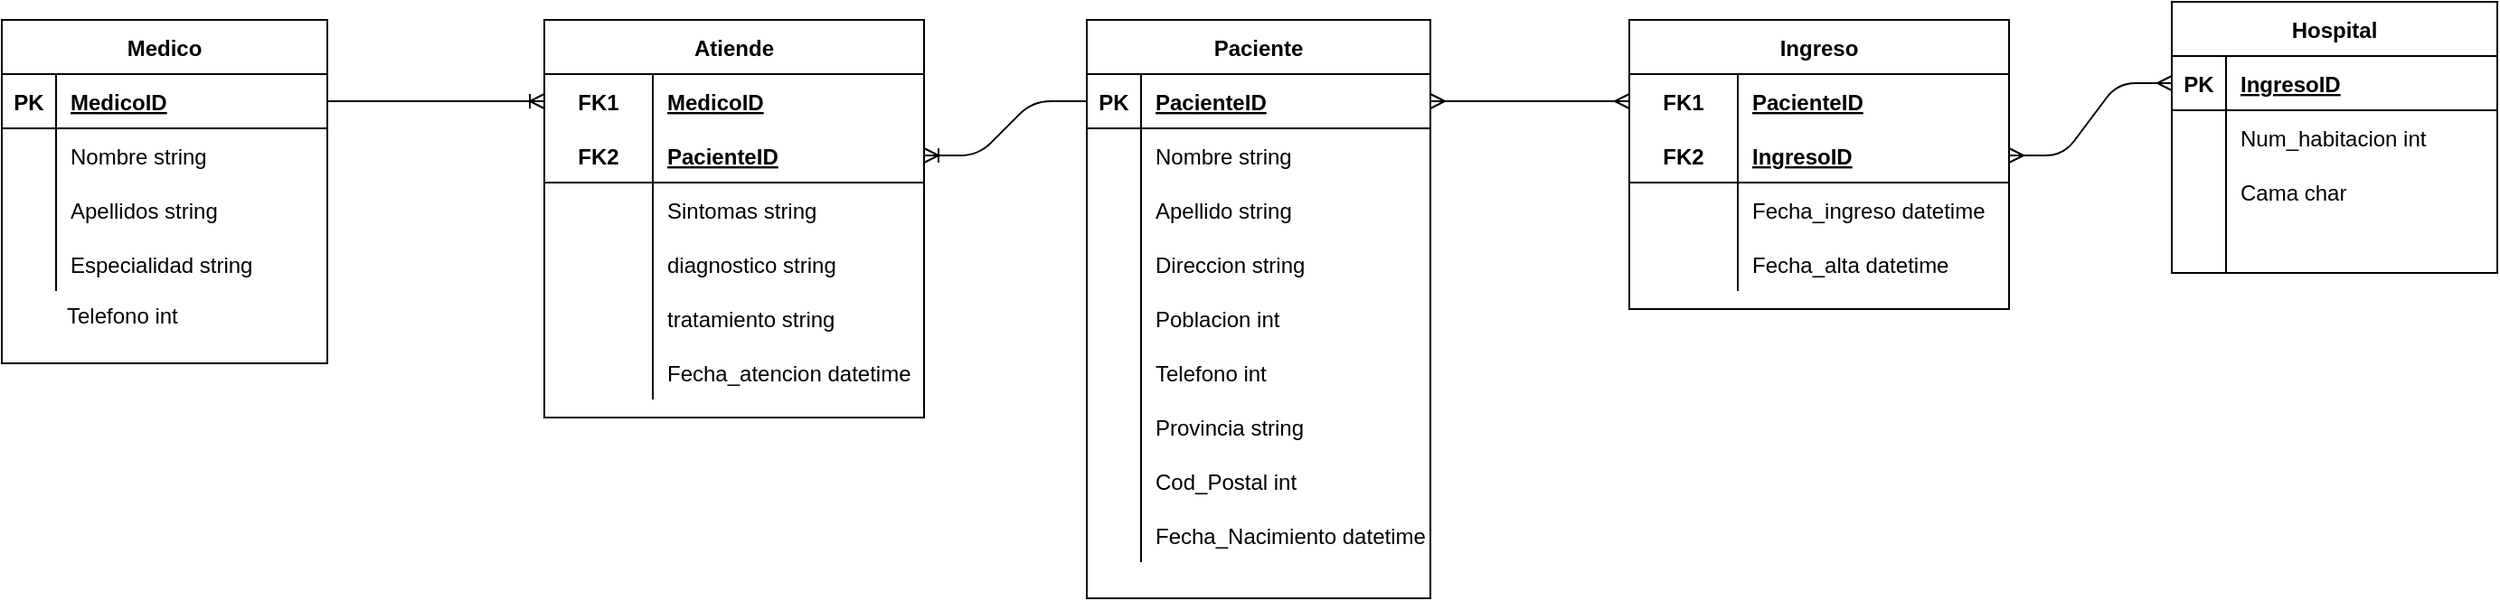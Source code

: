 <mxfile version="14.4.4" type="github">
  <diagram id="jFf_gYZFzbwqGuOWWmYd" name="Página-1">
    <mxGraphModel dx="1888" dy="587" grid="1" gridSize="10" guides="1" tooltips="1" connect="1" arrows="1" fold="1" page="1" pageScale="1" pageWidth="850" pageHeight="1100" math="0" shadow="0">
      <root>
        <mxCell id="0" />
        <mxCell id="1" parent="0" />
        <mxCell id="Afptl5BYER-yuFFdhnWf-1" value="Medico" style="shape=table;startSize=30;container=1;collapsible=1;childLayout=tableLayout;fixedRows=1;rowLines=0;fontStyle=1;align=center;resizeLast=1;" parent="1" vertex="1">
          <mxGeometry x="-50" y="100" width="180" height="190" as="geometry" />
        </mxCell>
        <mxCell id="Afptl5BYER-yuFFdhnWf-2" value="" style="shape=partialRectangle;collapsible=0;dropTarget=0;pointerEvents=0;fillColor=none;top=0;left=0;bottom=1;right=0;points=[[0,0.5],[1,0.5]];portConstraint=eastwest;" parent="Afptl5BYER-yuFFdhnWf-1" vertex="1">
          <mxGeometry y="30" width="180" height="30" as="geometry" />
        </mxCell>
        <mxCell id="Afptl5BYER-yuFFdhnWf-3" value="PK" style="shape=partialRectangle;connectable=0;fillColor=none;top=0;left=0;bottom=0;right=0;fontStyle=1;overflow=hidden;" parent="Afptl5BYER-yuFFdhnWf-2" vertex="1">
          <mxGeometry width="30" height="30" as="geometry" />
        </mxCell>
        <mxCell id="Afptl5BYER-yuFFdhnWf-4" value="MedicoID" style="shape=partialRectangle;connectable=0;fillColor=none;top=0;left=0;bottom=0;right=0;align=left;spacingLeft=6;fontStyle=5;overflow=hidden;" parent="Afptl5BYER-yuFFdhnWf-2" vertex="1">
          <mxGeometry x="30" width="150" height="30" as="geometry" />
        </mxCell>
        <mxCell id="Afptl5BYER-yuFFdhnWf-5" value="" style="shape=partialRectangle;collapsible=0;dropTarget=0;pointerEvents=0;fillColor=none;top=0;left=0;bottom=0;right=0;points=[[0,0.5],[1,0.5]];portConstraint=eastwest;" parent="Afptl5BYER-yuFFdhnWf-1" vertex="1">
          <mxGeometry y="60" width="180" height="30" as="geometry" />
        </mxCell>
        <mxCell id="Afptl5BYER-yuFFdhnWf-6" value="" style="shape=partialRectangle;connectable=0;fillColor=none;top=0;left=0;bottom=0;right=0;editable=1;overflow=hidden;" parent="Afptl5BYER-yuFFdhnWf-5" vertex="1">
          <mxGeometry width="30" height="30" as="geometry" />
        </mxCell>
        <mxCell id="Afptl5BYER-yuFFdhnWf-7" value="Nombre string" style="shape=partialRectangle;connectable=0;fillColor=none;top=0;left=0;bottom=0;right=0;align=left;spacingLeft=6;overflow=hidden;" parent="Afptl5BYER-yuFFdhnWf-5" vertex="1">
          <mxGeometry x="30" width="150" height="30" as="geometry" />
        </mxCell>
        <mxCell id="Afptl5BYER-yuFFdhnWf-8" value="" style="shape=partialRectangle;collapsible=0;dropTarget=0;pointerEvents=0;fillColor=none;top=0;left=0;bottom=0;right=0;points=[[0,0.5],[1,0.5]];portConstraint=eastwest;" parent="Afptl5BYER-yuFFdhnWf-1" vertex="1">
          <mxGeometry y="90" width="180" height="30" as="geometry" />
        </mxCell>
        <mxCell id="Afptl5BYER-yuFFdhnWf-9" value="" style="shape=partialRectangle;connectable=0;fillColor=none;top=0;left=0;bottom=0;right=0;editable=1;overflow=hidden;" parent="Afptl5BYER-yuFFdhnWf-8" vertex="1">
          <mxGeometry width="30" height="30" as="geometry" />
        </mxCell>
        <mxCell id="Afptl5BYER-yuFFdhnWf-10" value="Apellidos string" style="shape=partialRectangle;connectable=0;fillColor=none;top=0;left=0;bottom=0;right=0;align=left;spacingLeft=6;overflow=hidden;" parent="Afptl5BYER-yuFFdhnWf-8" vertex="1">
          <mxGeometry x="30" width="150" height="30" as="geometry" />
        </mxCell>
        <mxCell id="Afptl5BYER-yuFFdhnWf-11" value="" style="shape=partialRectangle;collapsible=0;dropTarget=0;pointerEvents=0;fillColor=none;top=0;left=0;bottom=0;right=0;points=[[0,0.5],[1,0.5]];portConstraint=eastwest;" parent="Afptl5BYER-yuFFdhnWf-1" vertex="1">
          <mxGeometry y="120" width="180" height="30" as="geometry" />
        </mxCell>
        <mxCell id="Afptl5BYER-yuFFdhnWf-12" value="" style="shape=partialRectangle;connectable=0;fillColor=none;top=0;left=0;bottom=0;right=0;editable=1;overflow=hidden;" parent="Afptl5BYER-yuFFdhnWf-11" vertex="1">
          <mxGeometry width="30" height="30" as="geometry" />
        </mxCell>
        <mxCell id="Afptl5BYER-yuFFdhnWf-13" value="Especialidad string" style="shape=partialRectangle;connectable=0;fillColor=none;top=0;left=0;bottom=0;right=0;align=left;spacingLeft=6;overflow=hidden;" parent="Afptl5BYER-yuFFdhnWf-11" vertex="1">
          <mxGeometry x="30" width="150" height="30" as="geometry" />
        </mxCell>
        <mxCell id="Afptl5BYER-yuFFdhnWf-14" value="Telefono int" style="text;strokeColor=none;fillColor=none;spacingLeft=4;spacingRight=4;overflow=hidden;rotatable=0;points=[[0,0.5],[1,0.5]];portConstraint=eastwest;fontSize=12;" parent="1" vertex="1">
          <mxGeometry x="-20" y="250" width="100" height="30" as="geometry" />
        </mxCell>
        <mxCell id="Afptl5BYER-yuFFdhnWf-15" value="Atiende" style="shape=table;startSize=30;container=1;collapsible=1;childLayout=tableLayout;fixedRows=1;rowLines=0;fontStyle=1;align=center;resizeLast=1;" parent="1" vertex="1">
          <mxGeometry x="250" y="100" width="210" height="220" as="geometry" />
        </mxCell>
        <mxCell id="Afptl5BYER-yuFFdhnWf-16" value="" style="shape=partialRectangle;collapsible=0;dropTarget=0;pointerEvents=0;fillColor=none;top=0;left=0;bottom=0;right=0;points=[[0,0.5],[1,0.5]];portConstraint=eastwest;" parent="Afptl5BYER-yuFFdhnWf-15" vertex="1">
          <mxGeometry y="30" width="210" height="30" as="geometry" />
        </mxCell>
        <mxCell id="Afptl5BYER-yuFFdhnWf-17" value="FK1" style="shape=partialRectangle;connectable=0;fillColor=none;top=0;left=0;bottom=0;right=0;fontStyle=1;overflow=hidden;" parent="Afptl5BYER-yuFFdhnWf-16" vertex="1">
          <mxGeometry width="60" height="30" as="geometry" />
        </mxCell>
        <mxCell id="Afptl5BYER-yuFFdhnWf-18" value="MedicoID" style="shape=partialRectangle;connectable=0;fillColor=none;top=0;left=0;bottom=0;right=0;align=left;spacingLeft=6;fontStyle=5;overflow=hidden;" parent="Afptl5BYER-yuFFdhnWf-16" vertex="1">
          <mxGeometry x="60" width="150" height="30" as="geometry" />
        </mxCell>
        <mxCell id="Afptl5BYER-yuFFdhnWf-19" value="" style="shape=partialRectangle;collapsible=0;dropTarget=0;pointerEvents=0;fillColor=none;top=0;left=0;bottom=1;right=0;points=[[0,0.5],[1,0.5]];portConstraint=eastwest;" parent="Afptl5BYER-yuFFdhnWf-15" vertex="1">
          <mxGeometry y="60" width="210" height="30" as="geometry" />
        </mxCell>
        <mxCell id="Afptl5BYER-yuFFdhnWf-20" value="FK2" style="shape=partialRectangle;connectable=0;fillColor=none;top=0;left=0;bottom=0;right=0;fontStyle=1;overflow=hidden;" parent="Afptl5BYER-yuFFdhnWf-19" vertex="1">
          <mxGeometry width="60" height="30" as="geometry" />
        </mxCell>
        <mxCell id="Afptl5BYER-yuFFdhnWf-21" value="PacienteID" style="shape=partialRectangle;connectable=0;fillColor=none;top=0;left=0;bottom=0;right=0;align=left;spacingLeft=6;fontStyle=5;overflow=hidden;" parent="Afptl5BYER-yuFFdhnWf-19" vertex="1">
          <mxGeometry x="60" width="150" height="30" as="geometry" />
        </mxCell>
        <mxCell id="Afptl5BYER-yuFFdhnWf-22" value="" style="shape=partialRectangle;collapsible=0;dropTarget=0;pointerEvents=0;fillColor=none;top=0;left=0;bottom=0;right=0;points=[[0,0.5],[1,0.5]];portConstraint=eastwest;" parent="Afptl5BYER-yuFFdhnWf-15" vertex="1">
          <mxGeometry y="90" width="210" height="30" as="geometry" />
        </mxCell>
        <mxCell id="Afptl5BYER-yuFFdhnWf-23" value="" style="shape=partialRectangle;connectable=0;fillColor=none;top=0;left=0;bottom=0;right=0;editable=1;overflow=hidden;" parent="Afptl5BYER-yuFFdhnWf-22" vertex="1">
          <mxGeometry width="60" height="30" as="geometry" />
        </mxCell>
        <mxCell id="Afptl5BYER-yuFFdhnWf-24" value="Sintomas string" style="shape=partialRectangle;connectable=0;fillColor=none;top=0;left=0;bottom=0;right=0;align=left;spacingLeft=6;overflow=hidden;" parent="Afptl5BYER-yuFFdhnWf-22" vertex="1">
          <mxGeometry x="60" width="150" height="30" as="geometry" />
        </mxCell>
        <mxCell id="Afptl5BYER-yuFFdhnWf-25" value="" style="shape=partialRectangle;collapsible=0;dropTarget=0;pointerEvents=0;fillColor=none;top=0;left=0;bottom=0;right=0;points=[[0,0.5],[1,0.5]];portConstraint=eastwest;" parent="Afptl5BYER-yuFFdhnWf-15" vertex="1">
          <mxGeometry y="120" width="210" height="30" as="geometry" />
        </mxCell>
        <mxCell id="Afptl5BYER-yuFFdhnWf-26" value="" style="shape=partialRectangle;connectable=0;fillColor=none;top=0;left=0;bottom=0;right=0;editable=1;overflow=hidden;" parent="Afptl5BYER-yuFFdhnWf-25" vertex="1">
          <mxGeometry width="60" height="30" as="geometry" />
        </mxCell>
        <mxCell id="Afptl5BYER-yuFFdhnWf-27" value="diagnostico string" style="shape=partialRectangle;connectable=0;fillColor=none;top=0;left=0;bottom=0;right=0;align=left;spacingLeft=6;overflow=hidden;" parent="Afptl5BYER-yuFFdhnWf-25" vertex="1">
          <mxGeometry x="60" width="150" height="30" as="geometry" />
        </mxCell>
        <mxCell id="Afptl5BYER-yuFFdhnWf-30" value="" style="shape=partialRectangle;collapsible=0;dropTarget=0;pointerEvents=0;fillColor=none;top=0;left=0;bottom=0;right=0;points=[[0,0.5],[1,0.5]];portConstraint=eastwest;" parent="Afptl5BYER-yuFFdhnWf-15" vertex="1">
          <mxGeometry y="150" width="210" height="30" as="geometry" />
        </mxCell>
        <mxCell id="Afptl5BYER-yuFFdhnWf-31" value="" style="shape=partialRectangle;connectable=0;fillColor=none;top=0;left=0;bottom=0;right=0;editable=1;overflow=hidden;" parent="Afptl5BYER-yuFFdhnWf-30" vertex="1">
          <mxGeometry width="60" height="30" as="geometry" />
        </mxCell>
        <mxCell id="Afptl5BYER-yuFFdhnWf-32" value="tratamiento string" style="shape=partialRectangle;connectable=0;fillColor=none;top=0;left=0;bottom=0;right=0;align=left;spacingLeft=6;overflow=hidden;" parent="Afptl5BYER-yuFFdhnWf-30" vertex="1">
          <mxGeometry x="60" width="150" height="30" as="geometry" />
        </mxCell>
        <mxCell id="Afptl5BYER-yuFFdhnWf-34" value="" style="shape=partialRectangle;collapsible=0;dropTarget=0;pointerEvents=0;fillColor=none;top=0;left=0;bottom=0;right=0;points=[[0,0.5],[1,0.5]];portConstraint=eastwest;" parent="Afptl5BYER-yuFFdhnWf-15" vertex="1">
          <mxGeometry y="180" width="210" height="30" as="geometry" />
        </mxCell>
        <mxCell id="Afptl5BYER-yuFFdhnWf-35" value="" style="shape=partialRectangle;connectable=0;fillColor=none;top=0;left=0;bottom=0;right=0;editable=1;overflow=hidden;" parent="Afptl5BYER-yuFFdhnWf-34" vertex="1">
          <mxGeometry width="60" height="30" as="geometry" />
        </mxCell>
        <mxCell id="Afptl5BYER-yuFFdhnWf-36" value="Fecha_atencion datetime" style="shape=partialRectangle;connectable=0;fillColor=none;top=0;left=0;bottom=0;right=0;align=left;spacingLeft=6;overflow=hidden;" parent="Afptl5BYER-yuFFdhnWf-34" vertex="1">
          <mxGeometry x="60" width="150" height="30" as="geometry" />
        </mxCell>
        <mxCell id="Afptl5BYER-yuFFdhnWf-37" value="Paciente" style="shape=table;startSize=30;container=1;collapsible=1;childLayout=tableLayout;fixedRows=1;rowLines=0;fontStyle=1;align=center;resizeLast=1;" parent="1" vertex="1">
          <mxGeometry x="550" y="100" width="190" height="320" as="geometry" />
        </mxCell>
        <mxCell id="Afptl5BYER-yuFFdhnWf-38" value="" style="shape=partialRectangle;collapsible=0;dropTarget=0;pointerEvents=0;fillColor=none;top=0;left=0;bottom=1;right=0;points=[[0,0.5],[1,0.5]];portConstraint=eastwest;" parent="Afptl5BYER-yuFFdhnWf-37" vertex="1">
          <mxGeometry y="30" width="190" height="30" as="geometry" />
        </mxCell>
        <mxCell id="Afptl5BYER-yuFFdhnWf-39" value="PK" style="shape=partialRectangle;connectable=0;fillColor=none;top=0;left=0;bottom=0;right=0;fontStyle=1;overflow=hidden;" parent="Afptl5BYER-yuFFdhnWf-38" vertex="1">
          <mxGeometry width="30" height="30" as="geometry" />
        </mxCell>
        <mxCell id="Afptl5BYER-yuFFdhnWf-40" value="PacienteID" style="shape=partialRectangle;connectable=0;fillColor=none;top=0;left=0;bottom=0;right=0;align=left;spacingLeft=6;fontStyle=5;overflow=hidden;" parent="Afptl5BYER-yuFFdhnWf-38" vertex="1">
          <mxGeometry x="30" width="160" height="30" as="geometry" />
        </mxCell>
        <mxCell id="Afptl5BYER-yuFFdhnWf-41" value="" style="shape=partialRectangle;collapsible=0;dropTarget=0;pointerEvents=0;fillColor=none;top=0;left=0;bottom=0;right=0;points=[[0,0.5],[1,0.5]];portConstraint=eastwest;" parent="Afptl5BYER-yuFFdhnWf-37" vertex="1">
          <mxGeometry y="60" width="190" height="30" as="geometry" />
        </mxCell>
        <mxCell id="Afptl5BYER-yuFFdhnWf-42" value="" style="shape=partialRectangle;connectable=0;fillColor=none;top=0;left=0;bottom=0;right=0;editable=1;overflow=hidden;" parent="Afptl5BYER-yuFFdhnWf-41" vertex="1">
          <mxGeometry width="30" height="30" as="geometry" />
        </mxCell>
        <mxCell id="Afptl5BYER-yuFFdhnWf-43" value="Nombre string" style="shape=partialRectangle;connectable=0;fillColor=none;top=0;left=0;bottom=0;right=0;align=left;spacingLeft=6;overflow=hidden;" parent="Afptl5BYER-yuFFdhnWf-41" vertex="1">
          <mxGeometry x="30" width="160" height="30" as="geometry" />
        </mxCell>
        <mxCell id="Afptl5BYER-yuFFdhnWf-44" value="" style="shape=partialRectangle;collapsible=0;dropTarget=0;pointerEvents=0;fillColor=none;top=0;left=0;bottom=0;right=0;points=[[0,0.5],[1,0.5]];portConstraint=eastwest;" parent="Afptl5BYER-yuFFdhnWf-37" vertex="1">
          <mxGeometry y="90" width="190" height="30" as="geometry" />
        </mxCell>
        <mxCell id="Afptl5BYER-yuFFdhnWf-45" value="" style="shape=partialRectangle;connectable=0;fillColor=none;top=0;left=0;bottom=0;right=0;editable=1;overflow=hidden;" parent="Afptl5BYER-yuFFdhnWf-44" vertex="1">
          <mxGeometry width="30" height="30" as="geometry" />
        </mxCell>
        <mxCell id="Afptl5BYER-yuFFdhnWf-46" value="Apellido string" style="shape=partialRectangle;connectable=0;fillColor=none;top=0;left=0;bottom=0;right=0;align=left;spacingLeft=6;overflow=hidden;" parent="Afptl5BYER-yuFFdhnWf-44" vertex="1">
          <mxGeometry x="30" width="160" height="30" as="geometry" />
        </mxCell>
        <mxCell id="Afptl5BYER-yuFFdhnWf-47" value="" style="shape=partialRectangle;collapsible=0;dropTarget=0;pointerEvents=0;fillColor=none;top=0;left=0;bottom=0;right=0;points=[[0,0.5],[1,0.5]];portConstraint=eastwest;" parent="Afptl5BYER-yuFFdhnWf-37" vertex="1">
          <mxGeometry y="120" width="190" height="30" as="geometry" />
        </mxCell>
        <mxCell id="Afptl5BYER-yuFFdhnWf-48" value="" style="shape=partialRectangle;connectable=0;fillColor=none;top=0;left=0;bottom=0;right=0;editable=1;overflow=hidden;" parent="Afptl5BYER-yuFFdhnWf-47" vertex="1">
          <mxGeometry width="30" height="30" as="geometry" />
        </mxCell>
        <mxCell id="Afptl5BYER-yuFFdhnWf-49" value="Direccion string" style="shape=partialRectangle;connectable=0;fillColor=none;top=0;left=0;bottom=0;right=0;align=left;spacingLeft=6;overflow=hidden;" parent="Afptl5BYER-yuFFdhnWf-47" vertex="1">
          <mxGeometry x="30" width="160" height="30" as="geometry" />
        </mxCell>
        <mxCell id="Afptl5BYER-yuFFdhnWf-51" value="" style="shape=partialRectangle;collapsible=0;dropTarget=0;pointerEvents=0;fillColor=none;top=0;left=0;bottom=0;right=0;points=[[0,0.5],[1,0.5]];portConstraint=eastwest;" parent="Afptl5BYER-yuFFdhnWf-37" vertex="1">
          <mxGeometry y="150" width="190" height="30" as="geometry" />
        </mxCell>
        <mxCell id="Afptl5BYER-yuFFdhnWf-52" value="" style="shape=partialRectangle;connectable=0;fillColor=none;top=0;left=0;bottom=0;right=0;editable=1;overflow=hidden;" parent="Afptl5BYER-yuFFdhnWf-51" vertex="1">
          <mxGeometry width="30" height="30" as="geometry" />
        </mxCell>
        <mxCell id="Afptl5BYER-yuFFdhnWf-53" value="Poblacion int" style="shape=partialRectangle;connectable=0;fillColor=none;top=0;left=0;bottom=0;right=0;align=left;spacingLeft=6;overflow=hidden;" parent="Afptl5BYER-yuFFdhnWf-51" vertex="1">
          <mxGeometry x="30" width="160" height="30" as="geometry" />
        </mxCell>
        <mxCell id="Afptl5BYER-yuFFdhnWf-55" value="" style="shape=partialRectangle;collapsible=0;dropTarget=0;pointerEvents=0;fillColor=none;top=0;left=0;bottom=0;right=0;points=[[0,0.5],[1,0.5]];portConstraint=eastwest;" parent="Afptl5BYER-yuFFdhnWf-37" vertex="1">
          <mxGeometry y="180" width="190" height="30" as="geometry" />
        </mxCell>
        <mxCell id="Afptl5BYER-yuFFdhnWf-56" value="" style="shape=partialRectangle;connectable=0;fillColor=none;top=0;left=0;bottom=0;right=0;editable=1;overflow=hidden;" parent="Afptl5BYER-yuFFdhnWf-55" vertex="1">
          <mxGeometry width="30" height="30" as="geometry" />
        </mxCell>
        <mxCell id="Afptl5BYER-yuFFdhnWf-57" value="Telefono int" style="shape=partialRectangle;connectable=0;fillColor=none;top=0;left=0;bottom=0;right=0;align=left;spacingLeft=6;overflow=hidden;" parent="Afptl5BYER-yuFFdhnWf-55" vertex="1">
          <mxGeometry x="30" width="160" height="30" as="geometry" />
        </mxCell>
        <mxCell id="Afptl5BYER-yuFFdhnWf-59" value="" style="shape=partialRectangle;collapsible=0;dropTarget=0;pointerEvents=0;fillColor=none;top=0;left=0;bottom=0;right=0;points=[[0,0.5],[1,0.5]];portConstraint=eastwest;" parent="Afptl5BYER-yuFFdhnWf-37" vertex="1">
          <mxGeometry y="210" width="190" height="30" as="geometry" />
        </mxCell>
        <mxCell id="Afptl5BYER-yuFFdhnWf-60" value="" style="shape=partialRectangle;connectable=0;fillColor=none;top=0;left=0;bottom=0;right=0;editable=1;overflow=hidden;" parent="Afptl5BYER-yuFFdhnWf-59" vertex="1">
          <mxGeometry width="30" height="30" as="geometry" />
        </mxCell>
        <mxCell id="Afptl5BYER-yuFFdhnWf-61" value="Provincia string" style="shape=partialRectangle;connectable=0;fillColor=none;top=0;left=0;bottom=0;right=0;align=left;spacingLeft=6;overflow=hidden;" parent="Afptl5BYER-yuFFdhnWf-59" vertex="1">
          <mxGeometry x="30" width="160" height="30" as="geometry" />
        </mxCell>
        <mxCell id="Afptl5BYER-yuFFdhnWf-63" value="" style="shape=partialRectangle;collapsible=0;dropTarget=0;pointerEvents=0;fillColor=none;top=0;left=0;bottom=0;right=0;points=[[0,0.5],[1,0.5]];portConstraint=eastwest;" parent="Afptl5BYER-yuFFdhnWf-37" vertex="1">
          <mxGeometry y="240" width="190" height="30" as="geometry" />
        </mxCell>
        <mxCell id="Afptl5BYER-yuFFdhnWf-64" value="" style="shape=partialRectangle;connectable=0;fillColor=none;top=0;left=0;bottom=0;right=0;editable=1;overflow=hidden;" parent="Afptl5BYER-yuFFdhnWf-63" vertex="1">
          <mxGeometry width="30" height="30" as="geometry" />
        </mxCell>
        <mxCell id="Afptl5BYER-yuFFdhnWf-65" value="Cod_Postal int" style="shape=partialRectangle;connectable=0;fillColor=none;top=0;left=0;bottom=0;right=0;align=left;spacingLeft=6;overflow=hidden;" parent="Afptl5BYER-yuFFdhnWf-63" vertex="1">
          <mxGeometry x="30" width="160" height="30" as="geometry" />
        </mxCell>
        <mxCell id="Afptl5BYER-yuFFdhnWf-67" value="" style="shape=partialRectangle;collapsible=0;dropTarget=0;pointerEvents=0;fillColor=none;top=0;left=0;bottom=0;right=0;points=[[0,0.5],[1,0.5]];portConstraint=eastwest;" parent="Afptl5BYER-yuFFdhnWf-37" vertex="1">
          <mxGeometry y="270" width="190" height="30" as="geometry" />
        </mxCell>
        <mxCell id="Afptl5BYER-yuFFdhnWf-68" value="" style="shape=partialRectangle;connectable=0;fillColor=none;top=0;left=0;bottom=0;right=0;editable=1;overflow=hidden;" parent="Afptl5BYER-yuFFdhnWf-67" vertex="1">
          <mxGeometry width="30" height="30" as="geometry" />
        </mxCell>
        <mxCell id="Afptl5BYER-yuFFdhnWf-69" value="Fecha_Nacimiento datetime" style="shape=partialRectangle;connectable=0;fillColor=none;top=0;left=0;bottom=0;right=0;align=left;spacingLeft=6;overflow=hidden;" parent="Afptl5BYER-yuFFdhnWf-67" vertex="1">
          <mxGeometry x="30" width="160" height="30" as="geometry" />
        </mxCell>
        <mxCell id="Afptl5BYER-yuFFdhnWf-70" value="" style="edgeStyle=entityRelationEdgeStyle;fontSize=12;html=1;endArrow=ERoneToMany;" parent="1" source="Afptl5BYER-yuFFdhnWf-2" target="Afptl5BYER-yuFFdhnWf-16" edge="1">
          <mxGeometry width="100" height="100" relative="1" as="geometry">
            <mxPoint x="370" y="350" as="sourcePoint" />
            <mxPoint x="470" y="250" as="targetPoint" />
          </mxGeometry>
        </mxCell>
        <mxCell id="Afptl5BYER-yuFFdhnWf-71" value="" style="edgeStyle=entityRelationEdgeStyle;fontSize=12;html=1;endArrow=ERoneToMany;" parent="1" source="Afptl5BYER-yuFFdhnWf-38" target="Afptl5BYER-yuFFdhnWf-19" edge="1">
          <mxGeometry width="100" height="100" relative="1" as="geometry">
            <mxPoint x="370" y="350" as="sourcePoint" />
            <mxPoint x="470" y="250" as="targetPoint" />
          </mxGeometry>
        </mxCell>
        <mxCell id="Afptl5BYER-yuFFdhnWf-73" value="Ingreso" style="shape=table;startSize=30;container=1;collapsible=1;childLayout=tableLayout;fixedRows=1;rowLines=0;fontStyle=1;align=center;resizeLast=1;" parent="1" vertex="1">
          <mxGeometry x="850" y="100" width="210" height="160" as="geometry" />
        </mxCell>
        <mxCell id="Afptl5BYER-yuFFdhnWf-74" value="" style="shape=partialRectangle;collapsible=0;dropTarget=0;pointerEvents=0;fillColor=none;top=0;left=0;bottom=0;right=0;points=[[0,0.5],[1,0.5]];portConstraint=eastwest;" parent="Afptl5BYER-yuFFdhnWf-73" vertex="1">
          <mxGeometry y="30" width="210" height="30" as="geometry" />
        </mxCell>
        <mxCell id="Afptl5BYER-yuFFdhnWf-75" value="FK1" style="shape=partialRectangle;connectable=0;fillColor=none;top=0;left=0;bottom=0;right=0;fontStyle=1;overflow=hidden;" parent="Afptl5BYER-yuFFdhnWf-74" vertex="1">
          <mxGeometry width="60" height="30" as="geometry" />
        </mxCell>
        <mxCell id="Afptl5BYER-yuFFdhnWf-76" value="PacienteID" style="shape=partialRectangle;connectable=0;fillColor=none;top=0;left=0;bottom=0;right=0;align=left;spacingLeft=6;fontStyle=5;overflow=hidden;" parent="Afptl5BYER-yuFFdhnWf-74" vertex="1">
          <mxGeometry x="60" width="150" height="30" as="geometry" />
        </mxCell>
        <mxCell id="Afptl5BYER-yuFFdhnWf-77" value="" style="shape=partialRectangle;collapsible=0;dropTarget=0;pointerEvents=0;fillColor=none;top=0;left=0;bottom=1;right=0;points=[[0,0.5],[1,0.5]];portConstraint=eastwest;" parent="Afptl5BYER-yuFFdhnWf-73" vertex="1">
          <mxGeometry y="60" width="210" height="30" as="geometry" />
        </mxCell>
        <mxCell id="Afptl5BYER-yuFFdhnWf-78" value="FK2" style="shape=partialRectangle;connectable=0;fillColor=none;top=0;left=0;bottom=0;right=0;fontStyle=1;overflow=hidden;" parent="Afptl5BYER-yuFFdhnWf-77" vertex="1">
          <mxGeometry width="60" height="30" as="geometry" />
        </mxCell>
        <mxCell id="Afptl5BYER-yuFFdhnWf-79" value="IngresoID" style="shape=partialRectangle;connectable=0;fillColor=none;top=0;left=0;bottom=0;right=0;align=left;spacingLeft=6;fontStyle=5;overflow=hidden;" parent="Afptl5BYER-yuFFdhnWf-77" vertex="1">
          <mxGeometry x="60" width="150" height="30" as="geometry" />
        </mxCell>
        <mxCell id="Afptl5BYER-yuFFdhnWf-80" value="" style="shape=partialRectangle;collapsible=0;dropTarget=0;pointerEvents=0;fillColor=none;top=0;left=0;bottom=0;right=0;points=[[0,0.5],[1,0.5]];portConstraint=eastwest;" parent="Afptl5BYER-yuFFdhnWf-73" vertex="1">
          <mxGeometry y="90" width="210" height="30" as="geometry" />
        </mxCell>
        <mxCell id="Afptl5BYER-yuFFdhnWf-81" value="" style="shape=partialRectangle;connectable=0;fillColor=none;top=0;left=0;bottom=0;right=0;editable=1;overflow=hidden;" parent="Afptl5BYER-yuFFdhnWf-80" vertex="1">
          <mxGeometry width="60" height="30" as="geometry" />
        </mxCell>
        <mxCell id="Afptl5BYER-yuFFdhnWf-82" value="Fecha_ingreso datetime" style="shape=partialRectangle;connectable=0;fillColor=none;top=0;left=0;bottom=0;right=0;align=left;spacingLeft=6;overflow=hidden;" parent="Afptl5BYER-yuFFdhnWf-80" vertex="1">
          <mxGeometry x="60" width="150" height="30" as="geometry" />
        </mxCell>
        <mxCell id="Afptl5BYER-yuFFdhnWf-83" value="" style="shape=partialRectangle;collapsible=0;dropTarget=0;pointerEvents=0;fillColor=none;top=0;left=0;bottom=0;right=0;points=[[0,0.5],[1,0.5]];portConstraint=eastwest;" parent="Afptl5BYER-yuFFdhnWf-73" vertex="1">
          <mxGeometry y="120" width="210" height="30" as="geometry" />
        </mxCell>
        <mxCell id="Afptl5BYER-yuFFdhnWf-84" value="" style="shape=partialRectangle;connectable=0;fillColor=none;top=0;left=0;bottom=0;right=0;editable=1;overflow=hidden;" parent="Afptl5BYER-yuFFdhnWf-83" vertex="1">
          <mxGeometry width="60" height="30" as="geometry" />
        </mxCell>
        <mxCell id="Afptl5BYER-yuFFdhnWf-85" value="Fecha_alta datetime" style="shape=partialRectangle;connectable=0;fillColor=none;top=0;left=0;bottom=0;right=0;align=left;spacingLeft=6;overflow=hidden;" parent="Afptl5BYER-yuFFdhnWf-83" vertex="1">
          <mxGeometry x="60" width="150" height="30" as="geometry" />
        </mxCell>
        <mxCell id="Afptl5BYER-yuFFdhnWf-86" value="Hospital" style="shape=table;startSize=30;container=1;collapsible=1;childLayout=tableLayout;fixedRows=1;rowLines=0;fontStyle=1;align=center;resizeLast=1;" parent="1" vertex="1">
          <mxGeometry x="1150" y="90" width="180" height="150" as="geometry" />
        </mxCell>
        <mxCell id="Afptl5BYER-yuFFdhnWf-87" value="" style="shape=partialRectangle;collapsible=0;dropTarget=0;pointerEvents=0;fillColor=none;top=0;left=0;bottom=1;right=0;points=[[0,0.5],[1,0.5]];portConstraint=eastwest;" parent="Afptl5BYER-yuFFdhnWf-86" vertex="1">
          <mxGeometry y="30" width="180" height="30" as="geometry" />
        </mxCell>
        <mxCell id="Afptl5BYER-yuFFdhnWf-88" value="PK" style="shape=partialRectangle;connectable=0;fillColor=none;top=0;left=0;bottom=0;right=0;fontStyle=1;overflow=hidden;" parent="Afptl5BYER-yuFFdhnWf-87" vertex="1">
          <mxGeometry width="30" height="30" as="geometry" />
        </mxCell>
        <mxCell id="Afptl5BYER-yuFFdhnWf-89" value="IngresoID" style="shape=partialRectangle;connectable=0;fillColor=none;top=0;left=0;bottom=0;right=0;align=left;spacingLeft=6;fontStyle=5;overflow=hidden;" parent="Afptl5BYER-yuFFdhnWf-87" vertex="1">
          <mxGeometry x="30" width="150" height="30" as="geometry" />
        </mxCell>
        <mxCell id="Afptl5BYER-yuFFdhnWf-90" value="" style="shape=partialRectangle;collapsible=0;dropTarget=0;pointerEvents=0;fillColor=none;top=0;left=0;bottom=0;right=0;points=[[0,0.5],[1,0.5]];portConstraint=eastwest;" parent="Afptl5BYER-yuFFdhnWf-86" vertex="1">
          <mxGeometry y="60" width="180" height="30" as="geometry" />
        </mxCell>
        <mxCell id="Afptl5BYER-yuFFdhnWf-91" value="" style="shape=partialRectangle;connectable=0;fillColor=none;top=0;left=0;bottom=0;right=0;editable=1;overflow=hidden;" parent="Afptl5BYER-yuFFdhnWf-90" vertex="1">
          <mxGeometry width="30" height="30" as="geometry" />
        </mxCell>
        <mxCell id="Afptl5BYER-yuFFdhnWf-92" value="Num_habitacion int" style="shape=partialRectangle;connectable=0;fillColor=none;top=0;left=0;bottom=0;right=0;align=left;spacingLeft=6;overflow=hidden;" parent="Afptl5BYER-yuFFdhnWf-90" vertex="1">
          <mxGeometry x="30" width="150" height="30" as="geometry" />
        </mxCell>
        <mxCell id="Afptl5BYER-yuFFdhnWf-93" value="" style="shape=partialRectangle;collapsible=0;dropTarget=0;pointerEvents=0;fillColor=none;top=0;left=0;bottom=0;right=0;points=[[0,0.5],[1,0.5]];portConstraint=eastwest;" parent="Afptl5BYER-yuFFdhnWf-86" vertex="1">
          <mxGeometry y="90" width="180" height="30" as="geometry" />
        </mxCell>
        <mxCell id="Afptl5BYER-yuFFdhnWf-94" value="" style="shape=partialRectangle;connectable=0;fillColor=none;top=0;left=0;bottom=0;right=0;editable=1;overflow=hidden;" parent="Afptl5BYER-yuFFdhnWf-93" vertex="1">
          <mxGeometry width="30" height="30" as="geometry" />
        </mxCell>
        <mxCell id="Afptl5BYER-yuFFdhnWf-95" value="Cama char" style="shape=partialRectangle;connectable=0;fillColor=none;top=0;left=0;bottom=0;right=0;align=left;spacingLeft=6;overflow=hidden;" parent="Afptl5BYER-yuFFdhnWf-93" vertex="1">
          <mxGeometry x="30" width="150" height="30" as="geometry" />
        </mxCell>
        <mxCell id="Afptl5BYER-yuFFdhnWf-96" value="" style="shape=partialRectangle;collapsible=0;dropTarget=0;pointerEvents=0;fillColor=none;top=0;left=0;bottom=0;right=0;points=[[0,0.5],[1,0.5]];portConstraint=eastwest;" parent="Afptl5BYER-yuFFdhnWf-86" vertex="1">
          <mxGeometry y="120" width="180" height="30" as="geometry" />
        </mxCell>
        <mxCell id="Afptl5BYER-yuFFdhnWf-97" value="" style="shape=partialRectangle;connectable=0;fillColor=none;top=0;left=0;bottom=0;right=0;editable=1;overflow=hidden;" parent="Afptl5BYER-yuFFdhnWf-96" vertex="1">
          <mxGeometry width="30" height="30" as="geometry" />
        </mxCell>
        <mxCell id="Afptl5BYER-yuFFdhnWf-98" value="" style="shape=partialRectangle;connectable=0;fillColor=none;top=0;left=0;bottom=0;right=0;align=left;spacingLeft=6;overflow=hidden;" parent="Afptl5BYER-yuFFdhnWf-96" vertex="1">
          <mxGeometry x="30" width="150" height="30" as="geometry" />
        </mxCell>
        <mxCell id="Afptl5BYER-yuFFdhnWf-99" value="" style="edgeStyle=entityRelationEdgeStyle;fontSize=12;html=1;endArrow=ERmany;startArrow=ERmany;" parent="1" source="Afptl5BYER-yuFFdhnWf-38" target="Afptl5BYER-yuFFdhnWf-74" edge="1">
          <mxGeometry width="100" height="100" relative="1" as="geometry">
            <mxPoint x="800" y="300" as="sourcePoint" />
            <mxPoint x="900" y="200" as="targetPoint" />
          </mxGeometry>
        </mxCell>
        <mxCell id="Afptl5BYER-yuFFdhnWf-100" value="" style="edgeStyle=entityRelationEdgeStyle;fontSize=12;html=1;endArrow=ERmany;startArrow=ERmany;" parent="1" source="Afptl5BYER-yuFFdhnWf-77" target="Afptl5BYER-yuFFdhnWf-87" edge="1">
          <mxGeometry width="100" height="100" relative="1" as="geometry">
            <mxPoint x="800" y="300" as="sourcePoint" />
            <mxPoint x="900" y="200" as="targetPoint" />
          </mxGeometry>
        </mxCell>
      </root>
    </mxGraphModel>
  </diagram>
</mxfile>
